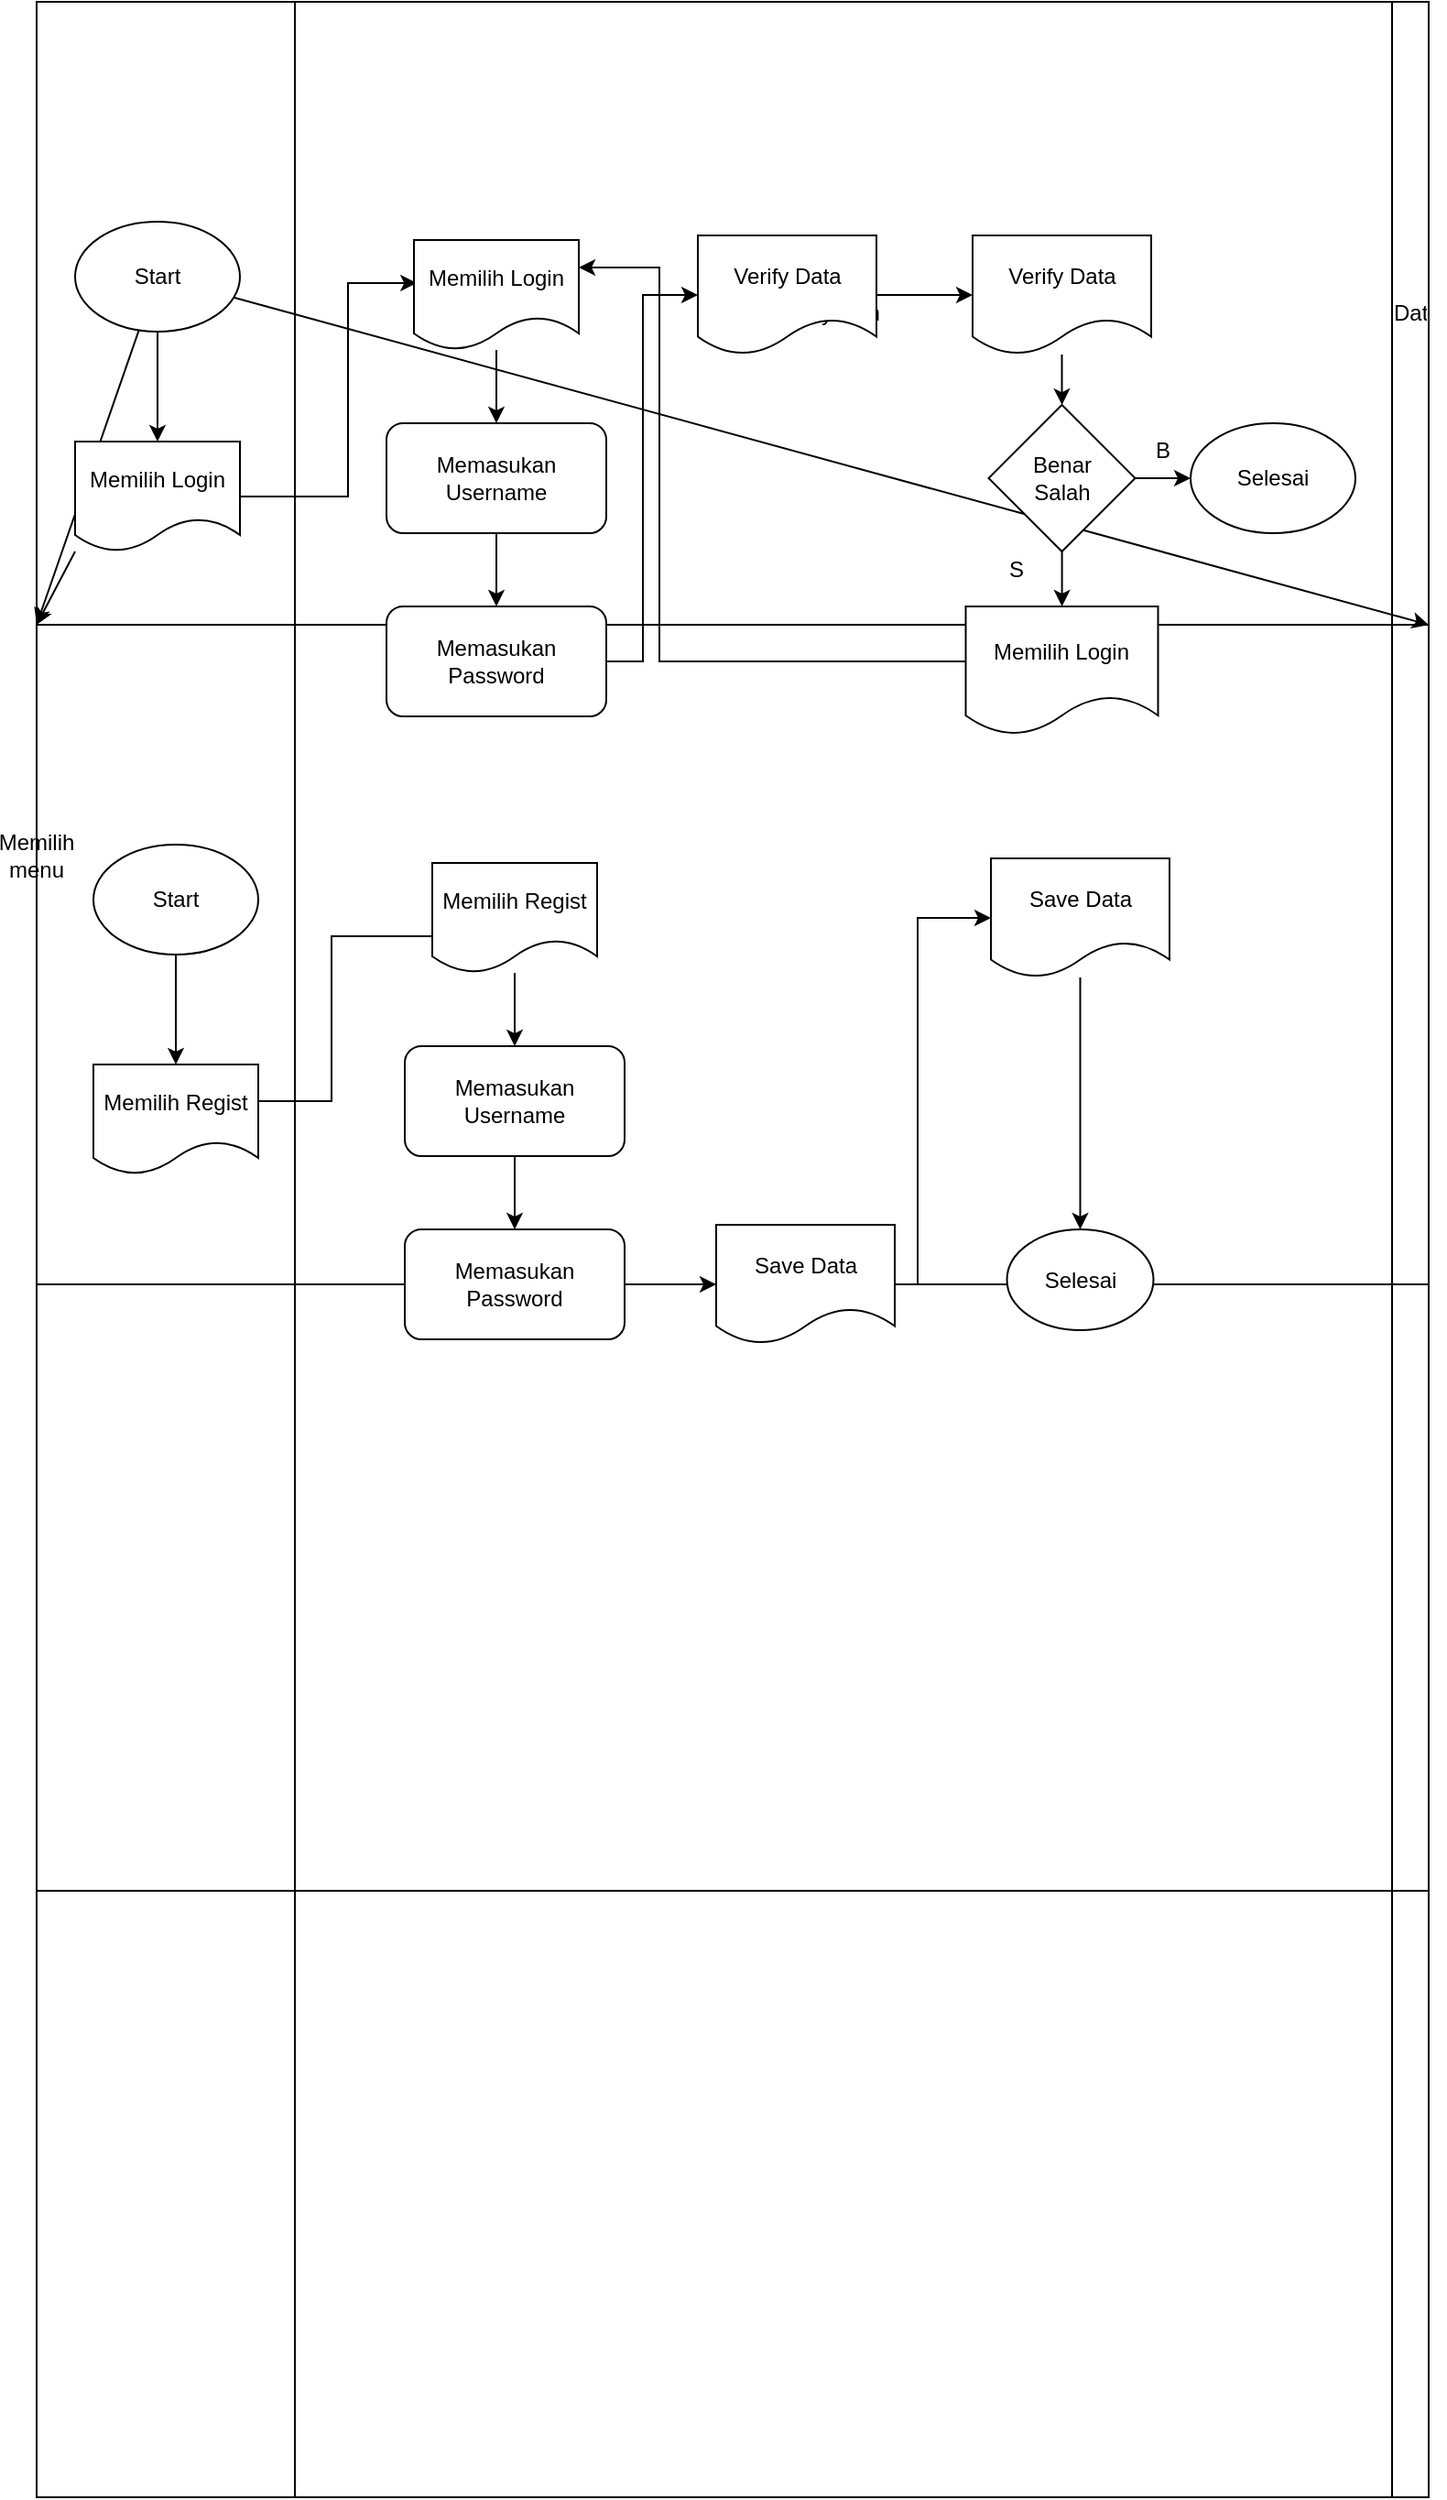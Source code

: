 <mxfile version="21.5.0" type="github">
  <diagram name="Page-1" id="kSBv9vh_wI3Kf15emFKs">
    <mxGraphModel dx="2200" dy="1085" grid="1" gridSize="10" guides="1" tooltips="1" connect="1" arrows="1" fold="1" page="1" pageScale="1" pageWidth="827" pageHeight="1169" math="0" shadow="0">
      <root>
        <mxCell id="0" />
        <mxCell id="1" parent="0" />
        <mxCell id="NXwhkhInC5fZLWhPPABW-1" value="" style="shape=table;startSize=0;container=1;collapsible=0;childLayout=tableLayout;movable=1;resizable=1;rotatable=1;deletable=1;editable=1;locked=0;connectable=1;" vertex="1" parent="1">
          <mxGeometry x="30" y="20" width="760.0" height="1362.0" as="geometry" />
        </mxCell>
        <mxCell id="NXwhkhInC5fZLWhPPABW-2" value="" style="shape=tableRow;horizontal=0;startSize=0;swimlaneHead=0;swimlaneBody=0;strokeColor=inherit;top=0;left=0;bottom=0;right=0;collapsible=0;dropTarget=0;fillColor=none;points=[[0,0.5],[1,0.5]];portConstraint=eastwest;" vertex="1" parent="NXwhkhInC5fZLWhPPABW-1">
          <mxGeometry width="760.0" height="340" as="geometry" />
        </mxCell>
        <mxCell id="NXwhkhInC5fZLWhPPABW-3" value="User" style="shape=partialRectangle;html=1;whiteSpace=wrap;connectable=0;strokeColor=inherit;overflow=hidden;fillColor=none;top=0;left=0;bottom=0;right=0;pointerEvents=1;" vertex="1" parent="NXwhkhInC5fZLWhPPABW-2">
          <mxGeometry width="141" height="340" as="geometry">
            <mxRectangle width="141" height="340" as="alternateBounds" />
          </mxGeometry>
        </mxCell>
        <mxCell id="NXwhkhInC5fZLWhPPABW-4" value="System" style="shape=partialRectangle;html=1;whiteSpace=wrap;connectable=0;strokeColor=inherit;overflow=hidden;fillColor=none;top=0;left=0;bottom=0;right=0;pointerEvents=1;" vertex="1" parent="NXwhkhInC5fZLWhPPABW-2">
          <mxGeometry x="141" width="599" height="340" as="geometry">
            <mxRectangle width="599" height="340" as="alternateBounds" />
          </mxGeometry>
        </mxCell>
        <mxCell id="NXwhkhInC5fZLWhPPABW-5" value="Database" style="shape=partialRectangle;html=1;whiteSpace=wrap;connectable=0;strokeColor=inherit;overflow=hidden;fillColor=none;top=0;left=0;bottom=0;right=0;pointerEvents=1;" vertex="1" parent="NXwhkhInC5fZLWhPPABW-2">
          <mxGeometry x="740" width="20" height="340" as="geometry">
            <mxRectangle width="20" height="340" as="alternateBounds" />
          </mxGeometry>
        </mxCell>
        <mxCell id="NXwhkhInC5fZLWhPPABW-6" value="" style="shape=tableRow;horizontal=0;startSize=0;swimlaneHead=0;swimlaneBody=0;strokeColor=inherit;top=0;left=0;bottom=0;right=0;collapsible=0;dropTarget=0;fillColor=none;points=[[0,0.5],[1,0.5]];portConstraint=eastwest;" vertex="1" parent="NXwhkhInC5fZLWhPPABW-1">
          <mxGeometry y="340" width="760.0" height="360" as="geometry" />
        </mxCell>
        <mxCell id="NXwhkhInC5fZLWhPPABW-7" value="" style="shape=partialRectangle;html=1;whiteSpace=wrap;connectable=0;strokeColor=inherit;overflow=hidden;fillColor=none;top=0;left=0;bottom=0;right=0;pointerEvents=1;" vertex="1" parent="NXwhkhInC5fZLWhPPABW-6">
          <mxGeometry width="141" height="360" as="geometry">
            <mxRectangle width="141" height="360" as="alternateBounds" />
          </mxGeometry>
        </mxCell>
        <mxCell id="NXwhkhInC5fZLWhPPABW-8" value="" style="shape=partialRectangle;html=1;whiteSpace=wrap;connectable=0;strokeColor=inherit;overflow=hidden;fillColor=none;top=0;left=0;bottom=0;right=0;pointerEvents=1;" vertex="1" parent="NXwhkhInC5fZLWhPPABW-6">
          <mxGeometry x="141" width="599" height="360" as="geometry">
            <mxRectangle width="599" height="360" as="alternateBounds" />
          </mxGeometry>
        </mxCell>
        <mxCell id="NXwhkhInC5fZLWhPPABW-9" value="" style="shape=partialRectangle;html=1;whiteSpace=wrap;connectable=0;strokeColor=inherit;overflow=hidden;fillColor=none;top=0;left=0;bottom=0;right=0;pointerEvents=1;" vertex="1" parent="NXwhkhInC5fZLWhPPABW-6">
          <mxGeometry x="740" width="20" height="360" as="geometry">
            <mxRectangle width="20" height="360" as="alternateBounds" />
          </mxGeometry>
        </mxCell>
        <mxCell id="NXwhkhInC5fZLWhPPABW-37" value="" style="shape=document;whiteSpace=wrap;html=1;boundedLbl=1;" vertex="1" parent="NXwhkhInC5fZLWhPPABW-6">
          <mxGeometry x="760" width="NaN" height="360" as="geometry">
            <mxRectangle width="NaN" height="360" as="alternateBounds" />
          </mxGeometry>
        </mxCell>
        <mxCell id="NXwhkhInC5fZLWhPPABW-39" value="" style="shape=document;whiteSpace=wrap;html=1;boundedLbl=1;" vertex="1" parent="NXwhkhInC5fZLWhPPABW-6">
          <mxGeometry width="NaN" height="360" as="geometry">
            <mxRectangle width="NaN" height="360" as="alternateBounds" />
          </mxGeometry>
        </mxCell>
        <mxCell id="NXwhkhInC5fZLWhPPABW-43" value="Memilih menu" style="shape=document;whiteSpace=wrap;html=1;boundedLbl=1;" vertex="1" parent="NXwhkhInC5fZLWhPPABW-6">
          <mxGeometry width="NaN" height="360" as="geometry">
            <mxRectangle width="NaN" height="360" as="alternateBounds" />
          </mxGeometry>
        </mxCell>
        <mxCell id="NXwhkhInC5fZLWhPPABW-152" value="" style="shape=document;whiteSpace=wrap;html=1;boundedLbl=1;rounded=1;arcSize=0;" vertex="1" parent="NXwhkhInC5fZLWhPPABW-6">
          <mxGeometry width="NaN" height="360" as="geometry">
            <mxRectangle width="NaN" height="360" as="alternateBounds" />
          </mxGeometry>
        </mxCell>
        <mxCell id="NXwhkhInC5fZLWhPPABW-83" style="shape=tableRow;horizontal=0;startSize=0;swimlaneHead=0;swimlaneBody=0;strokeColor=inherit;top=0;left=0;bottom=0;right=0;collapsible=0;dropTarget=0;fillColor=none;points=[[0,0.5],[1,0.5]];portConstraint=eastwest;" vertex="1" parent="NXwhkhInC5fZLWhPPABW-1">
          <mxGeometry y="700" width="760.0" height="331" as="geometry" />
        </mxCell>
        <mxCell id="NXwhkhInC5fZLWhPPABW-84" style="shape=partialRectangle;html=1;whiteSpace=wrap;connectable=0;strokeColor=inherit;overflow=hidden;fillColor=none;top=0;left=0;bottom=0;right=0;pointerEvents=1;" vertex="1" parent="NXwhkhInC5fZLWhPPABW-83">
          <mxGeometry width="141" height="331" as="geometry">
            <mxRectangle width="141" height="331" as="alternateBounds" />
          </mxGeometry>
        </mxCell>
        <mxCell id="NXwhkhInC5fZLWhPPABW-85" style="shape=partialRectangle;html=1;whiteSpace=wrap;connectable=0;strokeColor=inherit;overflow=hidden;fillColor=none;top=0;left=0;bottom=0;right=0;pointerEvents=1;" vertex="1" parent="NXwhkhInC5fZLWhPPABW-83">
          <mxGeometry x="141" width="599" height="331" as="geometry">
            <mxRectangle width="599" height="331" as="alternateBounds" />
          </mxGeometry>
        </mxCell>
        <mxCell id="NXwhkhInC5fZLWhPPABW-86" style="shape=partialRectangle;html=1;whiteSpace=wrap;connectable=0;strokeColor=inherit;overflow=hidden;fillColor=none;top=0;left=0;bottom=0;right=0;pointerEvents=1;" vertex="1" parent="NXwhkhInC5fZLWhPPABW-83">
          <mxGeometry x="740" width="20" height="331" as="geometry">
            <mxRectangle width="20" height="331" as="alternateBounds" />
          </mxGeometry>
        </mxCell>
        <mxCell id="NXwhkhInC5fZLWhPPABW-87" style="shape=document;whiteSpace=wrap;html=1;boundedLbl=1;" vertex="1" parent="NXwhkhInC5fZLWhPPABW-83">
          <mxGeometry x="760" width="NaN" height="331" as="geometry">
            <mxRectangle width="NaN" height="331" as="alternateBounds" />
          </mxGeometry>
        </mxCell>
        <mxCell id="NXwhkhInC5fZLWhPPABW-88" style="shape=document;whiteSpace=wrap;html=1;boundedLbl=1;" vertex="1" parent="NXwhkhInC5fZLWhPPABW-83">
          <mxGeometry width="NaN" height="331" as="geometry">
            <mxRectangle width="NaN" height="331" as="alternateBounds" />
          </mxGeometry>
        </mxCell>
        <mxCell id="NXwhkhInC5fZLWhPPABW-89" style="shape=document;whiteSpace=wrap;html=1;boundedLbl=1;" vertex="1" parent="NXwhkhInC5fZLWhPPABW-83">
          <mxGeometry width="NaN" height="331" as="geometry">
            <mxRectangle width="NaN" height="331" as="alternateBounds" />
          </mxGeometry>
        </mxCell>
        <mxCell id="NXwhkhInC5fZLWhPPABW-90" style="shape=tableRow;horizontal=0;startSize=0;swimlaneHead=0;swimlaneBody=0;strokeColor=inherit;top=0;left=0;bottom=0;right=0;collapsible=0;dropTarget=0;fillColor=none;points=[[0,0.5],[1,0.5]];portConstraint=eastwest;" vertex="1" parent="NXwhkhInC5fZLWhPPABW-1">
          <mxGeometry y="1031" width="760.0" height="331" as="geometry" />
        </mxCell>
        <mxCell id="NXwhkhInC5fZLWhPPABW-91" style="shape=partialRectangle;html=1;whiteSpace=wrap;connectable=0;strokeColor=inherit;overflow=hidden;fillColor=none;top=0;left=0;bottom=0;right=0;pointerEvents=1;" vertex="1" parent="NXwhkhInC5fZLWhPPABW-90">
          <mxGeometry width="141" height="331" as="geometry">
            <mxRectangle width="141" height="331" as="alternateBounds" />
          </mxGeometry>
        </mxCell>
        <mxCell id="NXwhkhInC5fZLWhPPABW-92" style="shape=partialRectangle;html=1;whiteSpace=wrap;connectable=0;strokeColor=inherit;overflow=hidden;fillColor=none;top=0;left=0;bottom=0;right=0;pointerEvents=1;" vertex="1" parent="NXwhkhInC5fZLWhPPABW-90">
          <mxGeometry x="141" width="599" height="331" as="geometry">
            <mxRectangle width="599" height="331" as="alternateBounds" />
          </mxGeometry>
        </mxCell>
        <mxCell id="NXwhkhInC5fZLWhPPABW-93" style="shape=partialRectangle;html=1;whiteSpace=wrap;connectable=0;strokeColor=inherit;overflow=hidden;fillColor=none;top=0;left=0;bottom=0;right=0;pointerEvents=1;" vertex="1" parent="NXwhkhInC5fZLWhPPABW-90">
          <mxGeometry x="740" width="20" height="331" as="geometry">
            <mxRectangle width="20" height="331" as="alternateBounds" />
          </mxGeometry>
        </mxCell>
        <mxCell id="NXwhkhInC5fZLWhPPABW-94" style="shape=document;whiteSpace=wrap;html=1;boundedLbl=1;" vertex="1" parent="NXwhkhInC5fZLWhPPABW-90">
          <mxGeometry x="760" width="NaN" height="331" as="geometry">
            <mxRectangle width="NaN" height="331" as="alternateBounds" />
          </mxGeometry>
        </mxCell>
        <mxCell id="NXwhkhInC5fZLWhPPABW-95" style="shape=document;whiteSpace=wrap;html=1;boundedLbl=1;" vertex="1" parent="NXwhkhInC5fZLWhPPABW-90">
          <mxGeometry width="NaN" height="331" as="geometry">
            <mxRectangle width="NaN" height="331" as="alternateBounds" />
          </mxGeometry>
        </mxCell>
        <mxCell id="NXwhkhInC5fZLWhPPABW-96" style="shape=document;whiteSpace=wrap;html=1;boundedLbl=1;" vertex="1" parent="NXwhkhInC5fZLWhPPABW-90">
          <mxGeometry width="NaN" height="331" as="geometry">
            <mxRectangle width="NaN" height="331" as="alternateBounds" />
          </mxGeometry>
        </mxCell>
        <mxCell id="NXwhkhInC5fZLWhPPABW-38" value="" style="edgeStyle=orthogonalEdgeStyle;rounded=0;orthogonalLoop=1;jettySize=auto;html=1;" edge="1" parent="1" source="NXwhkhInC5fZLWhPPABW-36" target="NXwhkhInC5fZLWhPPABW-37">
          <mxGeometry relative="1" as="geometry" />
        </mxCell>
        <mxCell id="NXwhkhInC5fZLWhPPABW-40" value="" style="edgeStyle=orthogonalEdgeStyle;rounded=0;orthogonalLoop=1;jettySize=auto;html=1;" edge="1" parent="1" source="NXwhkhInC5fZLWhPPABW-36" target="NXwhkhInC5fZLWhPPABW-39">
          <mxGeometry relative="1" as="geometry" />
        </mxCell>
        <mxCell id="NXwhkhInC5fZLWhPPABW-42" value="" style="edgeStyle=orthogonalEdgeStyle;rounded=0;orthogonalLoop=1;jettySize=auto;html=1;" edge="1" parent="1" source="NXwhkhInC5fZLWhPPABW-36" target="NXwhkhInC5fZLWhPPABW-41">
          <mxGeometry relative="1" as="geometry" />
        </mxCell>
        <mxCell id="NXwhkhInC5fZLWhPPABW-36" value="Start" style="ellipse;whiteSpace=wrap;html=1;" vertex="1" parent="1">
          <mxGeometry x="51" y="140" width="90" height="60" as="geometry" />
        </mxCell>
        <mxCell id="NXwhkhInC5fZLWhPPABW-44" value="" style="edgeStyle=orthogonalEdgeStyle;rounded=0;orthogonalLoop=1;jettySize=auto;html=1;" edge="1" parent="1" source="NXwhkhInC5fZLWhPPABW-41" target="NXwhkhInC5fZLWhPPABW-43">
          <mxGeometry relative="1" as="geometry" />
        </mxCell>
        <mxCell id="NXwhkhInC5fZLWhPPABW-158" style="edgeStyle=orthogonalEdgeStyle;rounded=0;orthogonalLoop=1;jettySize=auto;html=1;entryX=0.018;entryY=0.391;entryDx=0;entryDy=0;entryPerimeter=0;" edge="1" parent="1" source="NXwhkhInC5fZLWhPPABW-41" target="NXwhkhInC5fZLWhPPABW-45">
          <mxGeometry relative="1" as="geometry">
            <Array as="points">
              <mxPoint x="200" y="290" />
              <mxPoint x="200" y="174" />
            </Array>
          </mxGeometry>
        </mxCell>
        <mxCell id="NXwhkhInC5fZLWhPPABW-41" value="Memilih Login" style="shape=document;whiteSpace=wrap;html=1;boundedLbl=1;" vertex="1" parent="1">
          <mxGeometry x="51" y="260" width="90" height="60" as="geometry" />
        </mxCell>
        <mxCell id="NXwhkhInC5fZLWhPPABW-58" value="" style="edgeStyle=orthogonalEdgeStyle;rounded=0;orthogonalLoop=1;jettySize=auto;html=1;" edge="1" parent="1" source="NXwhkhInC5fZLWhPPABW-45" target="NXwhkhInC5fZLWhPPABW-57">
          <mxGeometry relative="1" as="geometry" />
        </mxCell>
        <mxCell id="NXwhkhInC5fZLWhPPABW-45" value="Memilih Login" style="shape=document;whiteSpace=wrap;html=1;boundedLbl=1;" vertex="1" parent="1">
          <mxGeometry x="236" y="150" width="90" height="60" as="geometry" />
        </mxCell>
        <mxCell id="NXwhkhInC5fZLWhPPABW-60" value="" style="edgeStyle=orthogonalEdgeStyle;rounded=0;orthogonalLoop=1;jettySize=auto;html=1;" edge="1" parent="1" source="NXwhkhInC5fZLWhPPABW-57" target="NXwhkhInC5fZLWhPPABW-59">
          <mxGeometry relative="1" as="geometry" />
        </mxCell>
        <mxCell id="NXwhkhInC5fZLWhPPABW-57" value="Memasukan Username" style="rounded=1;whiteSpace=wrap;html=1;" vertex="1" parent="1">
          <mxGeometry x="221" y="250" width="120" height="60" as="geometry" />
        </mxCell>
        <mxCell id="NXwhkhInC5fZLWhPPABW-64" value="" style="edgeStyle=orthogonalEdgeStyle;rounded=0;orthogonalLoop=1;jettySize=auto;html=1;" edge="1" parent="1" source="NXwhkhInC5fZLWhPPABW-59" target="NXwhkhInC5fZLWhPPABW-63">
          <mxGeometry relative="1" as="geometry">
            <Array as="points">
              <mxPoint x="361" y="380" />
              <mxPoint x="361" y="180" />
            </Array>
          </mxGeometry>
        </mxCell>
        <mxCell id="NXwhkhInC5fZLWhPPABW-59" value="Memasukan Password" style="whiteSpace=wrap;html=1;rounded=1;" vertex="1" parent="1">
          <mxGeometry x="221" y="350" width="120" height="60" as="geometry" />
        </mxCell>
        <mxCell id="NXwhkhInC5fZLWhPPABW-66" value="" style="edgeStyle=orthogonalEdgeStyle;rounded=0;orthogonalLoop=1;jettySize=auto;html=1;" edge="1" parent="1" source="NXwhkhInC5fZLWhPPABW-63" target="NXwhkhInC5fZLWhPPABW-65">
          <mxGeometry relative="1" as="geometry">
            <Array as="points">
              <mxPoint x="491" y="180" />
              <mxPoint x="491" y="180" />
            </Array>
          </mxGeometry>
        </mxCell>
        <mxCell id="NXwhkhInC5fZLWhPPABW-63" value="Verify Data" style="shape=document;whiteSpace=wrap;html=1;boundedLbl=1;rounded=1;" vertex="1" parent="1">
          <mxGeometry x="391" y="147.5" width="97.5" height="65" as="geometry" />
        </mxCell>
        <mxCell id="NXwhkhInC5fZLWhPPABW-138" value="" style="edgeStyle=orthogonalEdgeStyle;rounded=0;orthogonalLoop=1;jettySize=auto;html=1;" edge="1" parent="1" source="NXwhkhInC5fZLWhPPABW-65" target="NXwhkhInC5fZLWhPPABW-137">
          <mxGeometry relative="1" as="geometry" />
        </mxCell>
        <mxCell id="NXwhkhInC5fZLWhPPABW-65" value="Verify Data" style="shape=document;whiteSpace=wrap;html=1;boundedLbl=1;rounded=1;" vertex="1" parent="1">
          <mxGeometry x="541" y="147.5" width="97.5" height="65" as="geometry" />
        </mxCell>
        <mxCell id="NXwhkhInC5fZLWhPPABW-115" value="" style="shape=tableRow;horizontal=0;startSize=0;swimlaneHead=0;swimlaneBody=0;strokeColor=inherit;top=0;left=0;bottom=0;right=0;collapsible=0;dropTarget=0;fillColor=none;points=[[0,0.5],[1,0.5]];portConstraint=eastwest;" vertex="1" parent="1">
          <mxGeometry x="40" y="450" width="630" height="340" as="geometry" />
        </mxCell>
        <mxCell id="NXwhkhInC5fZLWhPPABW-116" value="" style="shape=partialRectangle;html=1;whiteSpace=wrap;connectable=0;strokeColor=inherit;overflow=hidden;fillColor=none;top=0;left=0;bottom=0;right=0;pointerEvents=1;" vertex="1" parent="NXwhkhInC5fZLWhPPABW-115">
          <mxGeometry width="141" height="340" as="geometry">
            <mxRectangle width="141" height="340" as="alternateBounds" />
          </mxGeometry>
        </mxCell>
        <mxCell id="NXwhkhInC5fZLWhPPABW-117" value="" style="shape=partialRectangle;html=1;whiteSpace=wrap;connectable=0;strokeColor=inherit;overflow=hidden;fillColor=none;top=0;left=0;bottom=0;right=0;pointerEvents=1;" vertex="1" parent="NXwhkhInC5fZLWhPPABW-115">
          <mxGeometry x="141" width="350" height="340" as="geometry">
            <mxRectangle width="350" height="340" as="alternateBounds" />
          </mxGeometry>
        </mxCell>
        <mxCell id="NXwhkhInC5fZLWhPPABW-118" value="" style="shape=partialRectangle;html=1;whiteSpace=wrap;connectable=0;strokeColor=inherit;overflow=hidden;fillColor=none;top=0;left=0;bottom=0;right=0;pointerEvents=1;" vertex="1" parent="NXwhkhInC5fZLWhPPABW-115">
          <mxGeometry x="491" width="139" height="340" as="geometry">
            <mxRectangle width="139" height="340" as="alternateBounds" />
          </mxGeometry>
        </mxCell>
        <mxCell id="NXwhkhInC5fZLWhPPABW-119" value="" style="shape=document;whiteSpace=wrap;html=1;boundedLbl=1;" vertex="1" parent="NXwhkhInC5fZLWhPPABW-115">
          <mxGeometry x="630" height="340" as="geometry">
            <mxRectangle width="NaN" height="340" as="alternateBounds" />
          </mxGeometry>
        </mxCell>
        <mxCell id="NXwhkhInC5fZLWhPPABW-120" value="" style="shape=document;whiteSpace=wrap;html=1;boundedLbl=1;" vertex="1" parent="NXwhkhInC5fZLWhPPABW-115">
          <mxGeometry height="340" as="geometry">
            <mxRectangle width="NaN" height="340" as="alternateBounds" />
          </mxGeometry>
        </mxCell>
        <mxCell id="NXwhkhInC5fZLWhPPABW-122" value="" style="edgeStyle=orthogonalEdgeStyle;rounded=0;orthogonalLoop=1;jettySize=auto;html=1;" edge="1" parent="1" source="NXwhkhInC5fZLWhPPABW-123" target="NXwhkhInC5fZLWhPPABW-125">
          <mxGeometry relative="1" as="geometry" />
        </mxCell>
        <mxCell id="NXwhkhInC5fZLWhPPABW-123" value="Start" style="ellipse;whiteSpace=wrap;html=1;" vertex="1" parent="1">
          <mxGeometry x="61" y="480" width="90" height="60" as="geometry" />
        </mxCell>
        <mxCell id="NXwhkhInC5fZLWhPPABW-124" style="edgeStyle=orthogonalEdgeStyle;rounded=0;orthogonalLoop=1;jettySize=auto;html=1;entryX=0;entryY=0.5;entryDx=0;entryDy=0;" edge="1" parent="1" source="NXwhkhInC5fZLWhPPABW-125" target="NXwhkhInC5fZLWhPPABW-127">
          <mxGeometry relative="1" as="geometry">
            <Array as="points">
              <mxPoint x="191" y="620" />
              <mxPoint x="191" y="530" />
              <mxPoint x="251" y="530" />
            </Array>
          </mxGeometry>
        </mxCell>
        <mxCell id="NXwhkhInC5fZLWhPPABW-125" value="Memilih Regist" style="shape=document;whiteSpace=wrap;html=1;boundedLbl=1;" vertex="1" parent="1">
          <mxGeometry x="61" y="600" width="90" height="60" as="geometry" />
        </mxCell>
        <mxCell id="NXwhkhInC5fZLWhPPABW-126" value="" style="edgeStyle=orthogonalEdgeStyle;rounded=0;orthogonalLoop=1;jettySize=auto;html=1;" edge="1" parent="1" source="NXwhkhInC5fZLWhPPABW-127" target="NXwhkhInC5fZLWhPPABW-129">
          <mxGeometry relative="1" as="geometry" />
        </mxCell>
        <mxCell id="NXwhkhInC5fZLWhPPABW-127" value="Memilih Regist" style="shape=document;whiteSpace=wrap;html=1;boundedLbl=1;" vertex="1" parent="1">
          <mxGeometry x="246" y="490" width="90" height="60" as="geometry" />
        </mxCell>
        <mxCell id="NXwhkhInC5fZLWhPPABW-128" value="" style="edgeStyle=orthogonalEdgeStyle;rounded=0;orthogonalLoop=1;jettySize=auto;html=1;" edge="1" parent="1" source="NXwhkhInC5fZLWhPPABW-129" target="NXwhkhInC5fZLWhPPABW-131">
          <mxGeometry relative="1" as="geometry" />
        </mxCell>
        <mxCell id="NXwhkhInC5fZLWhPPABW-129" value="Memasukan Username" style="rounded=1;whiteSpace=wrap;html=1;" vertex="1" parent="1">
          <mxGeometry x="231" y="590" width="120" height="60" as="geometry" />
        </mxCell>
        <mxCell id="NXwhkhInC5fZLWhPPABW-130" value="" style="edgeStyle=orthogonalEdgeStyle;rounded=0;orthogonalLoop=1;jettySize=auto;html=1;" edge="1" parent="1" source="NXwhkhInC5fZLWhPPABW-131" target="NXwhkhInC5fZLWhPPABW-133">
          <mxGeometry relative="1" as="geometry" />
        </mxCell>
        <mxCell id="NXwhkhInC5fZLWhPPABW-131" value="Memasukan Password" style="whiteSpace=wrap;html=1;rounded=1;" vertex="1" parent="1">
          <mxGeometry x="231" y="690" width="120" height="60" as="geometry" />
        </mxCell>
        <mxCell id="NXwhkhInC5fZLWhPPABW-132" value="" style="edgeStyle=orthogonalEdgeStyle;rounded=0;orthogonalLoop=1;jettySize=auto;html=1;" edge="1" parent="1" source="NXwhkhInC5fZLWhPPABW-133" target="NXwhkhInC5fZLWhPPABW-135">
          <mxGeometry relative="1" as="geometry">
            <Array as="points">
              <mxPoint x="511" y="720" />
              <mxPoint x="511" y="520" />
            </Array>
          </mxGeometry>
        </mxCell>
        <mxCell id="NXwhkhInC5fZLWhPPABW-133" value="Save Data" style="shape=document;whiteSpace=wrap;html=1;boundedLbl=1;rounded=1;" vertex="1" parent="1">
          <mxGeometry x="401" y="687.5" width="97.5" height="65" as="geometry" />
        </mxCell>
        <mxCell id="NXwhkhInC5fZLWhPPABW-134" value="" style="edgeStyle=orthogonalEdgeStyle;rounded=0;orthogonalLoop=1;jettySize=auto;html=1;" edge="1" parent="1" source="NXwhkhInC5fZLWhPPABW-135" target="NXwhkhInC5fZLWhPPABW-136">
          <mxGeometry relative="1" as="geometry" />
        </mxCell>
        <mxCell id="NXwhkhInC5fZLWhPPABW-135" value="Save Data" style="shape=document;whiteSpace=wrap;html=1;boundedLbl=1;rounded=1;" vertex="1" parent="1">
          <mxGeometry x="551" y="487.5" width="97.5" height="65" as="geometry" />
        </mxCell>
        <mxCell id="NXwhkhInC5fZLWhPPABW-136" value="Selesai" style="ellipse;whiteSpace=wrap;html=1;rounded=1;" vertex="1" parent="1">
          <mxGeometry x="559.75" y="690" width="80" height="55" as="geometry" />
        </mxCell>
        <mxCell id="NXwhkhInC5fZLWhPPABW-147" value="" style="edgeStyle=orthogonalEdgeStyle;rounded=0;orthogonalLoop=1;jettySize=auto;html=1;" edge="1" parent="1" source="NXwhkhInC5fZLWhPPABW-137">
          <mxGeometry relative="1" as="geometry">
            <mxPoint x="660" y="280.03" as="targetPoint" />
          </mxGeometry>
        </mxCell>
        <mxCell id="NXwhkhInC5fZLWhPPABW-155" value="" style="edgeStyle=orthogonalEdgeStyle;rounded=0;orthogonalLoop=1;jettySize=auto;html=1;" edge="1" parent="1" source="NXwhkhInC5fZLWhPPABW-137" target="NXwhkhInC5fZLWhPPABW-154">
          <mxGeometry relative="1" as="geometry" />
        </mxCell>
        <mxCell id="NXwhkhInC5fZLWhPPABW-137" value="&lt;div&gt;Benar&lt;/div&gt;&lt;div&gt;Salah&lt;/div&gt;" style="rhombus;whiteSpace=wrap;html=1;rounded=1;arcSize=0;" vertex="1" parent="1">
          <mxGeometry x="549.75" y="240" width="80" height="80" as="geometry" />
        </mxCell>
        <mxCell id="NXwhkhInC5fZLWhPPABW-148" value="B" style="text;html=1;strokeColor=none;fillColor=none;align=center;verticalAlign=middle;whiteSpace=wrap;rounded=0;" vertex="1" parent="1">
          <mxGeometry x="630" y="255" width="30" height="20" as="geometry" />
        </mxCell>
        <mxCell id="NXwhkhInC5fZLWhPPABW-149" value="S" style="text;html=1;strokeColor=none;fillColor=none;align=center;verticalAlign=middle;whiteSpace=wrap;rounded=0;" vertex="1" parent="1">
          <mxGeometry x="549.75" y="320" width="30" height="20" as="geometry" />
        </mxCell>
        <mxCell id="NXwhkhInC5fZLWhPPABW-151" value="Selesai" style="ellipse;whiteSpace=wrap;html=1;" vertex="1" parent="1">
          <mxGeometry x="660" y="250" width="90" height="60" as="geometry" />
        </mxCell>
        <mxCell id="NXwhkhInC5fZLWhPPABW-157" style="edgeStyle=orthogonalEdgeStyle;rounded=0;orthogonalLoop=1;jettySize=auto;html=1;entryX=1;entryY=0.25;entryDx=0;entryDy=0;" edge="1" parent="1" source="NXwhkhInC5fZLWhPPABW-154" target="NXwhkhInC5fZLWhPPABW-45">
          <mxGeometry relative="1" as="geometry">
            <Array as="points">
              <mxPoint x="370" y="380" />
              <mxPoint x="370" y="165" />
            </Array>
          </mxGeometry>
        </mxCell>
        <mxCell id="NXwhkhInC5fZLWhPPABW-154" value="Memilih Login" style="shape=document;whiteSpace=wrap;html=1;boundedLbl=1;" vertex="1" parent="1">
          <mxGeometry x="537.25" y="350" width="105" height="70" as="geometry" />
        </mxCell>
      </root>
    </mxGraphModel>
  </diagram>
</mxfile>

